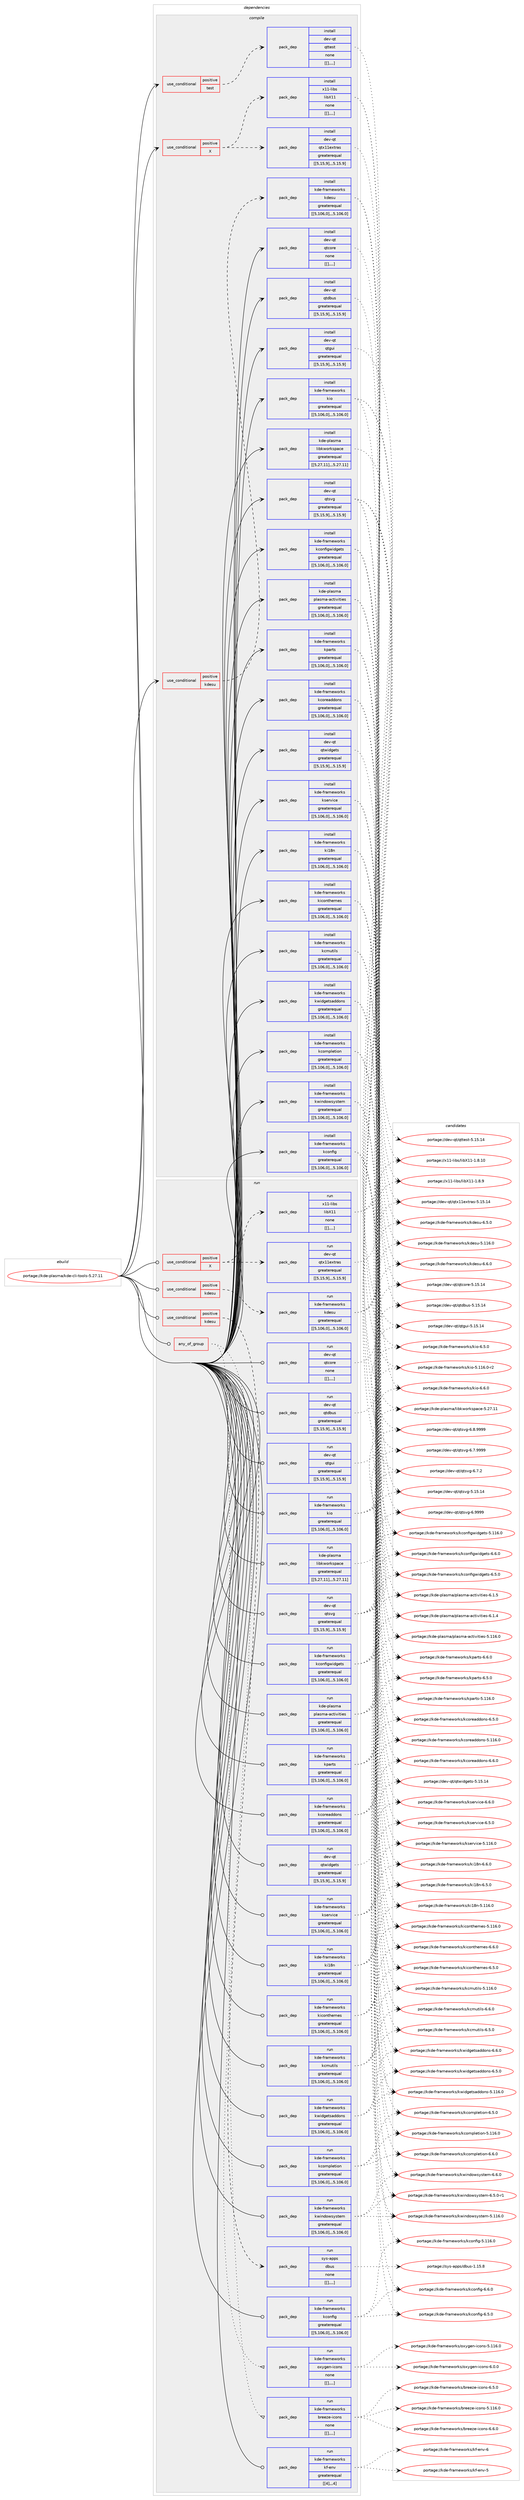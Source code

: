 digraph prolog {

# *************
# Graph options
# *************

newrank=true;
concentrate=true;
compound=true;
graph [rankdir=LR,fontname=Helvetica,fontsize=10,ranksep=1.5];#, ranksep=2.5, nodesep=0.2];
edge  [arrowhead=vee];
node  [fontname=Helvetica,fontsize=10];

# **********
# The ebuild
# **********

subgraph cluster_leftcol {
color=gray;
label=<<i>ebuild</i>>;
id [label="portage://kde-plasma/kde-cli-tools-5.27.11", color=red, width=4, href="../kde-plasma/kde-cli-tools-5.27.11.svg"];
}

# ****************
# The dependencies
# ****************

subgraph cluster_midcol {
color=gray;
label=<<i>dependencies</i>>;
subgraph cluster_compile {
fillcolor="#eeeeee";
style=filled;
label=<<i>compile</i>>;
subgraph cond70902 {
dependency280132 [label=<<TABLE BORDER="0" CELLBORDER="1" CELLSPACING="0" CELLPADDING="4"><TR><TD ROWSPAN="3" CELLPADDING="10">use_conditional</TD></TR><TR><TD>positive</TD></TR><TR><TD>X</TD></TR></TABLE>>, shape=none, color=red];
subgraph pack207034 {
dependency280133 [label=<<TABLE BORDER="0" CELLBORDER="1" CELLSPACING="0" CELLPADDING="4" WIDTH="220"><TR><TD ROWSPAN="6" CELLPADDING="30">pack_dep</TD></TR><TR><TD WIDTH="110">install</TD></TR><TR><TD>dev-qt</TD></TR><TR><TD>qtx11extras</TD></TR><TR><TD>greaterequal</TD></TR><TR><TD>[[5,15,9],,,5.15.9]</TD></TR></TABLE>>, shape=none, color=blue];
}
dependency280132:e -> dependency280133:w [weight=20,style="dashed",arrowhead="vee"];
subgraph pack207035 {
dependency280134 [label=<<TABLE BORDER="0" CELLBORDER="1" CELLSPACING="0" CELLPADDING="4" WIDTH="220"><TR><TD ROWSPAN="6" CELLPADDING="30">pack_dep</TD></TR><TR><TD WIDTH="110">install</TD></TR><TR><TD>x11-libs</TD></TR><TR><TD>libX11</TD></TR><TR><TD>none</TD></TR><TR><TD>[[],,,,]</TD></TR></TABLE>>, shape=none, color=blue];
}
dependency280132:e -> dependency280134:w [weight=20,style="dashed",arrowhead="vee"];
}
id:e -> dependency280132:w [weight=20,style="solid",arrowhead="vee"];
subgraph cond70903 {
dependency280135 [label=<<TABLE BORDER="0" CELLBORDER="1" CELLSPACING="0" CELLPADDING="4"><TR><TD ROWSPAN="3" CELLPADDING="10">use_conditional</TD></TR><TR><TD>positive</TD></TR><TR><TD>kdesu</TD></TR></TABLE>>, shape=none, color=red];
subgraph pack207036 {
dependency280136 [label=<<TABLE BORDER="0" CELLBORDER="1" CELLSPACING="0" CELLPADDING="4" WIDTH="220"><TR><TD ROWSPAN="6" CELLPADDING="30">pack_dep</TD></TR><TR><TD WIDTH="110">install</TD></TR><TR><TD>kde-frameworks</TD></TR><TR><TD>kdesu</TD></TR><TR><TD>greaterequal</TD></TR><TR><TD>[[5,106,0],,,5.106.0]</TD></TR></TABLE>>, shape=none, color=blue];
}
dependency280135:e -> dependency280136:w [weight=20,style="dashed",arrowhead="vee"];
}
id:e -> dependency280135:w [weight=20,style="solid",arrowhead="vee"];
subgraph cond70904 {
dependency280137 [label=<<TABLE BORDER="0" CELLBORDER="1" CELLSPACING="0" CELLPADDING="4"><TR><TD ROWSPAN="3" CELLPADDING="10">use_conditional</TD></TR><TR><TD>positive</TD></TR><TR><TD>test</TD></TR></TABLE>>, shape=none, color=red];
subgraph pack207037 {
dependency280138 [label=<<TABLE BORDER="0" CELLBORDER="1" CELLSPACING="0" CELLPADDING="4" WIDTH="220"><TR><TD ROWSPAN="6" CELLPADDING="30">pack_dep</TD></TR><TR><TD WIDTH="110">install</TD></TR><TR><TD>dev-qt</TD></TR><TR><TD>qttest</TD></TR><TR><TD>none</TD></TR><TR><TD>[[],,,,]</TD></TR></TABLE>>, shape=none, color=blue];
}
dependency280137:e -> dependency280138:w [weight=20,style="dashed",arrowhead="vee"];
}
id:e -> dependency280137:w [weight=20,style="solid",arrowhead="vee"];
subgraph pack207038 {
dependency280139 [label=<<TABLE BORDER="0" CELLBORDER="1" CELLSPACING="0" CELLPADDING="4" WIDTH="220"><TR><TD ROWSPAN="6" CELLPADDING="30">pack_dep</TD></TR><TR><TD WIDTH="110">install</TD></TR><TR><TD>dev-qt</TD></TR><TR><TD>qtcore</TD></TR><TR><TD>none</TD></TR><TR><TD>[[],,,,]</TD></TR></TABLE>>, shape=none, color=blue];
}
id:e -> dependency280139:w [weight=20,style="solid",arrowhead="vee"];
subgraph pack207039 {
dependency280140 [label=<<TABLE BORDER="0" CELLBORDER="1" CELLSPACING="0" CELLPADDING="4" WIDTH="220"><TR><TD ROWSPAN="6" CELLPADDING="30">pack_dep</TD></TR><TR><TD WIDTH="110">install</TD></TR><TR><TD>dev-qt</TD></TR><TR><TD>qtdbus</TD></TR><TR><TD>greaterequal</TD></TR><TR><TD>[[5,15,9],,,5.15.9]</TD></TR></TABLE>>, shape=none, color=blue];
}
id:e -> dependency280140:w [weight=20,style="solid",arrowhead="vee"];
subgraph pack207040 {
dependency280141 [label=<<TABLE BORDER="0" CELLBORDER="1" CELLSPACING="0" CELLPADDING="4" WIDTH="220"><TR><TD ROWSPAN="6" CELLPADDING="30">pack_dep</TD></TR><TR><TD WIDTH="110">install</TD></TR><TR><TD>dev-qt</TD></TR><TR><TD>qtgui</TD></TR><TR><TD>greaterequal</TD></TR><TR><TD>[[5,15,9],,,5.15.9]</TD></TR></TABLE>>, shape=none, color=blue];
}
id:e -> dependency280141:w [weight=20,style="solid",arrowhead="vee"];
subgraph pack207041 {
dependency280142 [label=<<TABLE BORDER="0" CELLBORDER="1" CELLSPACING="0" CELLPADDING="4" WIDTH="220"><TR><TD ROWSPAN="6" CELLPADDING="30">pack_dep</TD></TR><TR><TD WIDTH="110">install</TD></TR><TR><TD>dev-qt</TD></TR><TR><TD>qtsvg</TD></TR><TR><TD>greaterequal</TD></TR><TR><TD>[[5,15,9],,,5.15.9]</TD></TR></TABLE>>, shape=none, color=blue];
}
id:e -> dependency280142:w [weight=20,style="solid",arrowhead="vee"];
subgraph pack207042 {
dependency280143 [label=<<TABLE BORDER="0" CELLBORDER="1" CELLSPACING="0" CELLPADDING="4" WIDTH="220"><TR><TD ROWSPAN="6" CELLPADDING="30">pack_dep</TD></TR><TR><TD WIDTH="110">install</TD></TR><TR><TD>dev-qt</TD></TR><TR><TD>qtwidgets</TD></TR><TR><TD>greaterequal</TD></TR><TR><TD>[[5,15,9],,,5.15.9]</TD></TR></TABLE>>, shape=none, color=blue];
}
id:e -> dependency280143:w [weight=20,style="solid",arrowhead="vee"];
subgraph pack207043 {
dependency280144 [label=<<TABLE BORDER="0" CELLBORDER="1" CELLSPACING="0" CELLPADDING="4" WIDTH="220"><TR><TD ROWSPAN="6" CELLPADDING="30">pack_dep</TD></TR><TR><TD WIDTH="110">install</TD></TR><TR><TD>kde-frameworks</TD></TR><TR><TD>kcmutils</TD></TR><TR><TD>greaterequal</TD></TR><TR><TD>[[5,106,0],,,5.106.0]</TD></TR></TABLE>>, shape=none, color=blue];
}
id:e -> dependency280144:w [weight=20,style="solid",arrowhead="vee"];
subgraph pack207044 {
dependency280145 [label=<<TABLE BORDER="0" CELLBORDER="1" CELLSPACING="0" CELLPADDING="4" WIDTH="220"><TR><TD ROWSPAN="6" CELLPADDING="30">pack_dep</TD></TR><TR><TD WIDTH="110">install</TD></TR><TR><TD>kde-frameworks</TD></TR><TR><TD>kcompletion</TD></TR><TR><TD>greaterequal</TD></TR><TR><TD>[[5,106,0],,,5.106.0]</TD></TR></TABLE>>, shape=none, color=blue];
}
id:e -> dependency280145:w [weight=20,style="solid",arrowhead="vee"];
subgraph pack207045 {
dependency280146 [label=<<TABLE BORDER="0" CELLBORDER="1" CELLSPACING="0" CELLPADDING="4" WIDTH="220"><TR><TD ROWSPAN="6" CELLPADDING="30">pack_dep</TD></TR><TR><TD WIDTH="110">install</TD></TR><TR><TD>kde-frameworks</TD></TR><TR><TD>kconfig</TD></TR><TR><TD>greaterequal</TD></TR><TR><TD>[[5,106,0],,,5.106.0]</TD></TR></TABLE>>, shape=none, color=blue];
}
id:e -> dependency280146:w [weight=20,style="solid",arrowhead="vee"];
subgraph pack207046 {
dependency280147 [label=<<TABLE BORDER="0" CELLBORDER="1" CELLSPACING="0" CELLPADDING="4" WIDTH="220"><TR><TD ROWSPAN="6" CELLPADDING="30">pack_dep</TD></TR><TR><TD WIDTH="110">install</TD></TR><TR><TD>kde-frameworks</TD></TR><TR><TD>kconfigwidgets</TD></TR><TR><TD>greaterequal</TD></TR><TR><TD>[[5,106,0],,,5.106.0]</TD></TR></TABLE>>, shape=none, color=blue];
}
id:e -> dependency280147:w [weight=20,style="solid",arrowhead="vee"];
subgraph pack207047 {
dependency280148 [label=<<TABLE BORDER="0" CELLBORDER="1" CELLSPACING="0" CELLPADDING="4" WIDTH="220"><TR><TD ROWSPAN="6" CELLPADDING="30">pack_dep</TD></TR><TR><TD WIDTH="110">install</TD></TR><TR><TD>kde-frameworks</TD></TR><TR><TD>kcoreaddons</TD></TR><TR><TD>greaterequal</TD></TR><TR><TD>[[5,106,0],,,5.106.0]</TD></TR></TABLE>>, shape=none, color=blue];
}
id:e -> dependency280148:w [weight=20,style="solid",arrowhead="vee"];
subgraph pack207048 {
dependency280149 [label=<<TABLE BORDER="0" CELLBORDER="1" CELLSPACING="0" CELLPADDING="4" WIDTH="220"><TR><TD ROWSPAN="6" CELLPADDING="30">pack_dep</TD></TR><TR><TD WIDTH="110">install</TD></TR><TR><TD>kde-frameworks</TD></TR><TR><TD>ki18n</TD></TR><TR><TD>greaterequal</TD></TR><TR><TD>[[5,106,0],,,5.106.0]</TD></TR></TABLE>>, shape=none, color=blue];
}
id:e -> dependency280149:w [weight=20,style="solid",arrowhead="vee"];
subgraph pack207049 {
dependency280150 [label=<<TABLE BORDER="0" CELLBORDER="1" CELLSPACING="0" CELLPADDING="4" WIDTH="220"><TR><TD ROWSPAN="6" CELLPADDING="30">pack_dep</TD></TR><TR><TD WIDTH="110">install</TD></TR><TR><TD>kde-frameworks</TD></TR><TR><TD>kiconthemes</TD></TR><TR><TD>greaterequal</TD></TR><TR><TD>[[5,106,0],,,5.106.0]</TD></TR></TABLE>>, shape=none, color=blue];
}
id:e -> dependency280150:w [weight=20,style="solid",arrowhead="vee"];
subgraph pack207050 {
dependency280151 [label=<<TABLE BORDER="0" CELLBORDER="1" CELLSPACING="0" CELLPADDING="4" WIDTH="220"><TR><TD ROWSPAN="6" CELLPADDING="30">pack_dep</TD></TR><TR><TD WIDTH="110">install</TD></TR><TR><TD>kde-frameworks</TD></TR><TR><TD>kio</TD></TR><TR><TD>greaterequal</TD></TR><TR><TD>[[5,106,0],,,5.106.0]</TD></TR></TABLE>>, shape=none, color=blue];
}
id:e -> dependency280151:w [weight=20,style="solid",arrowhead="vee"];
subgraph pack207051 {
dependency280152 [label=<<TABLE BORDER="0" CELLBORDER="1" CELLSPACING="0" CELLPADDING="4" WIDTH="220"><TR><TD ROWSPAN="6" CELLPADDING="30">pack_dep</TD></TR><TR><TD WIDTH="110">install</TD></TR><TR><TD>kde-frameworks</TD></TR><TR><TD>kparts</TD></TR><TR><TD>greaterequal</TD></TR><TR><TD>[[5,106,0],,,5.106.0]</TD></TR></TABLE>>, shape=none, color=blue];
}
id:e -> dependency280152:w [weight=20,style="solid",arrowhead="vee"];
subgraph pack207052 {
dependency280153 [label=<<TABLE BORDER="0" CELLBORDER="1" CELLSPACING="0" CELLPADDING="4" WIDTH="220"><TR><TD ROWSPAN="6" CELLPADDING="30">pack_dep</TD></TR><TR><TD WIDTH="110">install</TD></TR><TR><TD>kde-frameworks</TD></TR><TR><TD>kservice</TD></TR><TR><TD>greaterequal</TD></TR><TR><TD>[[5,106,0],,,5.106.0]</TD></TR></TABLE>>, shape=none, color=blue];
}
id:e -> dependency280153:w [weight=20,style="solid",arrowhead="vee"];
subgraph pack207053 {
dependency280154 [label=<<TABLE BORDER="0" CELLBORDER="1" CELLSPACING="0" CELLPADDING="4" WIDTH="220"><TR><TD ROWSPAN="6" CELLPADDING="30">pack_dep</TD></TR><TR><TD WIDTH="110">install</TD></TR><TR><TD>kde-frameworks</TD></TR><TR><TD>kwidgetsaddons</TD></TR><TR><TD>greaterequal</TD></TR><TR><TD>[[5,106,0],,,5.106.0]</TD></TR></TABLE>>, shape=none, color=blue];
}
id:e -> dependency280154:w [weight=20,style="solid",arrowhead="vee"];
subgraph pack207054 {
dependency280155 [label=<<TABLE BORDER="0" CELLBORDER="1" CELLSPACING="0" CELLPADDING="4" WIDTH="220"><TR><TD ROWSPAN="6" CELLPADDING="30">pack_dep</TD></TR><TR><TD WIDTH="110">install</TD></TR><TR><TD>kde-frameworks</TD></TR><TR><TD>kwindowsystem</TD></TR><TR><TD>greaterequal</TD></TR><TR><TD>[[5,106,0],,,5.106.0]</TD></TR></TABLE>>, shape=none, color=blue];
}
id:e -> dependency280155:w [weight=20,style="solid",arrowhead="vee"];
subgraph pack207055 {
dependency280156 [label=<<TABLE BORDER="0" CELLBORDER="1" CELLSPACING="0" CELLPADDING="4" WIDTH="220"><TR><TD ROWSPAN="6" CELLPADDING="30">pack_dep</TD></TR><TR><TD WIDTH="110">install</TD></TR><TR><TD>kde-plasma</TD></TR><TR><TD>libkworkspace</TD></TR><TR><TD>greaterequal</TD></TR><TR><TD>[[5,27,11],,,5.27.11]</TD></TR></TABLE>>, shape=none, color=blue];
}
id:e -> dependency280156:w [weight=20,style="solid",arrowhead="vee"];
subgraph pack207056 {
dependency280157 [label=<<TABLE BORDER="0" CELLBORDER="1" CELLSPACING="0" CELLPADDING="4" WIDTH="220"><TR><TD ROWSPAN="6" CELLPADDING="30">pack_dep</TD></TR><TR><TD WIDTH="110">install</TD></TR><TR><TD>kde-plasma</TD></TR><TR><TD>plasma-activities</TD></TR><TR><TD>greaterequal</TD></TR><TR><TD>[[5,106,0],,,5.106.0]</TD></TR></TABLE>>, shape=none, color=blue];
}
id:e -> dependency280157:w [weight=20,style="solid",arrowhead="vee"];
}
subgraph cluster_compileandrun {
fillcolor="#eeeeee";
style=filled;
label=<<i>compile and run</i>>;
}
subgraph cluster_run {
fillcolor="#eeeeee";
style=filled;
label=<<i>run</i>>;
subgraph any2036 {
dependency280158 [label=<<TABLE BORDER="0" CELLBORDER="1" CELLSPACING="0" CELLPADDING="4"><TR><TD CELLPADDING="10">any_of_group</TD></TR></TABLE>>, shape=none, color=red];subgraph pack207057 {
dependency280159 [label=<<TABLE BORDER="0" CELLBORDER="1" CELLSPACING="0" CELLPADDING="4" WIDTH="220"><TR><TD ROWSPAN="6" CELLPADDING="30">pack_dep</TD></TR><TR><TD WIDTH="110">run</TD></TR><TR><TD>kde-frameworks</TD></TR><TR><TD>breeze-icons</TD></TR><TR><TD>none</TD></TR><TR><TD>[[],,,,]</TD></TR></TABLE>>, shape=none, color=blue];
}
dependency280158:e -> dependency280159:w [weight=20,style="dotted",arrowhead="oinv"];
subgraph pack207058 {
dependency280160 [label=<<TABLE BORDER="0" CELLBORDER="1" CELLSPACING="0" CELLPADDING="4" WIDTH="220"><TR><TD ROWSPAN="6" CELLPADDING="30">pack_dep</TD></TR><TR><TD WIDTH="110">run</TD></TR><TR><TD>kde-frameworks</TD></TR><TR><TD>oxygen-icons</TD></TR><TR><TD>none</TD></TR><TR><TD>[[],,,,]</TD></TR></TABLE>>, shape=none, color=blue];
}
dependency280158:e -> dependency280160:w [weight=20,style="dotted",arrowhead="oinv"];
}
id:e -> dependency280158:w [weight=20,style="solid",arrowhead="odot"];
subgraph cond70905 {
dependency280161 [label=<<TABLE BORDER="0" CELLBORDER="1" CELLSPACING="0" CELLPADDING="4"><TR><TD ROWSPAN="3" CELLPADDING="10">use_conditional</TD></TR><TR><TD>positive</TD></TR><TR><TD>X</TD></TR></TABLE>>, shape=none, color=red];
subgraph pack207059 {
dependency280162 [label=<<TABLE BORDER="0" CELLBORDER="1" CELLSPACING="0" CELLPADDING="4" WIDTH="220"><TR><TD ROWSPAN="6" CELLPADDING="30">pack_dep</TD></TR><TR><TD WIDTH="110">run</TD></TR><TR><TD>dev-qt</TD></TR><TR><TD>qtx11extras</TD></TR><TR><TD>greaterequal</TD></TR><TR><TD>[[5,15,9],,,5.15.9]</TD></TR></TABLE>>, shape=none, color=blue];
}
dependency280161:e -> dependency280162:w [weight=20,style="dashed",arrowhead="vee"];
subgraph pack207060 {
dependency280163 [label=<<TABLE BORDER="0" CELLBORDER="1" CELLSPACING="0" CELLPADDING="4" WIDTH="220"><TR><TD ROWSPAN="6" CELLPADDING="30">pack_dep</TD></TR><TR><TD WIDTH="110">run</TD></TR><TR><TD>x11-libs</TD></TR><TR><TD>libX11</TD></TR><TR><TD>none</TD></TR><TR><TD>[[],,,,]</TD></TR></TABLE>>, shape=none, color=blue];
}
dependency280161:e -> dependency280163:w [weight=20,style="dashed",arrowhead="vee"];
}
id:e -> dependency280161:w [weight=20,style="solid",arrowhead="odot"];
subgraph cond70906 {
dependency280164 [label=<<TABLE BORDER="0" CELLBORDER="1" CELLSPACING="0" CELLPADDING="4"><TR><TD ROWSPAN="3" CELLPADDING="10">use_conditional</TD></TR><TR><TD>positive</TD></TR><TR><TD>kdesu</TD></TR></TABLE>>, shape=none, color=red];
subgraph pack207061 {
dependency280165 [label=<<TABLE BORDER="0" CELLBORDER="1" CELLSPACING="0" CELLPADDING="4" WIDTH="220"><TR><TD ROWSPAN="6" CELLPADDING="30">pack_dep</TD></TR><TR><TD WIDTH="110">run</TD></TR><TR><TD>kde-frameworks</TD></TR><TR><TD>kdesu</TD></TR><TR><TD>greaterequal</TD></TR><TR><TD>[[5,106,0],,,5.106.0]</TD></TR></TABLE>>, shape=none, color=blue];
}
dependency280164:e -> dependency280165:w [weight=20,style="dashed",arrowhead="vee"];
}
id:e -> dependency280164:w [weight=20,style="solid",arrowhead="odot"];
subgraph cond70907 {
dependency280166 [label=<<TABLE BORDER="0" CELLBORDER="1" CELLSPACING="0" CELLPADDING="4"><TR><TD ROWSPAN="3" CELLPADDING="10">use_conditional</TD></TR><TR><TD>positive</TD></TR><TR><TD>kdesu</TD></TR></TABLE>>, shape=none, color=red];
subgraph pack207062 {
dependency280167 [label=<<TABLE BORDER="0" CELLBORDER="1" CELLSPACING="0" CELLPADDING="4" WIDTH="220"><TR><TD ROWSPAN="6" CELLPADDING="30">pack_dep</TD></TR><TR><TD WIDTH="110">run</TD></TR><TR><TD>sys-apps</TD></TR><TR><TD>dbus</TD></TR><TR><TD>none</TD></TR><TR><TD>[[],,,,]</TD></TR></TABLE>>, shape=none, color=blue];
}
dependency280166:e -> dependency280167:w [weight=20,style="dashed",arrowhead="vee"];
}
id:e -> dependency280166:w [weight=20,style="solid",arrowhead="odot"];
subgraph pack207063 {
dependency280168 [label=<<TABLE BORDER="0" CELLBORDER="1" CELLSPACING="0" CELLPADDING="4" WIDTH="220"><TR><TD ROWSPAN="6" CELLPADDING="30">pack_dep</TD></TR><TR><TD WIDTH="110">run</TD></TR><TR><TD>dev-qt</TD></TR><TR><TD>qtcore</TD></TR><TR><TD>none</TD></TR><TR><TD>[[],,,,]</TD></TR></TABLE>>, shape=none, color=blue];
}
id:e -> dependency280168:w [weight=20,style="solid",arrowhead="odot"];
subgraph pack207064 {
dependency280169 [label=<<TABLE BORDER="0" CELLBORDER="1" CELLSPACING="0" CELLPADDING="4" WIDTH="220"><TR><TD ROWSPAN="6" CELLPADDING="30">pack_dep</TD></TR><TR><TD WIDTH="110">run</TD></TR><TR><TD>dev-qt</TD></TR><TR><TD>qtdbus</TD></TR><TR><TD>greaterequal</TD></TR><TR><TD>[[5,15,9],,,5.15.9]</TD></TR></TABLE>>, shape=none, color=blue];
}
id:e -> dependency280169:w [weight=20,style="solid",arrowhead="odot"];
subgraph pack207065 {
dependency280170 [label=<<TABLE BORDER="0" CELLBORDER="1" CELLSPACING="0" CELLPADDING="4" WIDTH="220"><TR><TD ROWSPAN="6" CELLPADDING="30">pack_dep</TD></TR><TR><TD WIDTH="110">run</TD></TR><TR><TD>dev-qt</TD></TR><TR><TD>qtgui</TD></TR><TR><TD>greaterequal</TD></TR><TR><TD>[[5,15,9],,,5.15.9]</TD></TR></TABLE>>, shape=none, color=blue];
}
id:e -> dependency280170:w [weight=20,style="solid",arrowhead="odot"];
subgraph pack207066 {
dependency280171 [label=<<TABLE BORDER="0" CELLBORDER="1" CELLSPACING="0" CELLPADDING="4" WIDTH="220"><TR><TD ROWSPAN="6" CELLPADDING="30">pack_dep</TD></TR><TR><TD WIDTH="110">run</TD></TR><TR><TD>dev-qt</TD></TR><TR><TD>qtsvg</TD></TR><TR><TD>greaterequal</TD></TR><TR><TD>[[5,15,9],,,5.15.9]</TD></TR></TABLE>>, shape=none, color=blue];
}
id:e -> dependency280171:w [weight=20,style="solid",arrowhead="odot"];
subgraph pack207067 {
dependency280172 [label=<<TABLE BORDER="0" CELLBORDER="1" CELLSPACING="0" CELLPADDING="4" WIDTH="220"><TR><TD ROWSPAN="6" CELLPADDING="30">pack_dep</TD></TR><TR><TD WIDTH="110">run</TD></TR><TR><TD>dev-qt</TD></TR><TR><TD>qtwidgets</TD></TR><TR><TD>greaterequal</TD></TR><TR><TD>[[5,15,9],,,5.15.9]</TD></TR></TABLE>>, shape=none, color=blue];
}
id:e -> dependency280172:w [weight=20,style="solid",arrowhead="odot"];
subgraph pack207068 {
dependency280173 [label=<<TABLE BORDER="0" CELLBORDER="1" CELLSPACING="0" CELLPADDING="4" WIDTH="220"><TR><TD ROWSPAN="6" CELLPADDING="30">pack_dep</TD></TR><TR><TD WIDTH="110">run</TD></TR><TR><TD>kde-frameworks</TD></TR><TR><TD>kcmutils</TD></TR><TR><TD>greaterequal</TD></TR><TR><TD>[[5,106,0],,,5.106.0]</TD></TR></TABLE>>, shape=none, color=blue];
}
id:e -> dependency280173:w [weight=20,style="solid",arrowhead="odot"];
subgraph pack207069 {
dependency280174 [label=<<TABLE BORDER="0" CELLBORDER="1" CELLSPACING="0" CELLPADDING="4" WIDTH="220"><TR><TD ROWSPAN="6" CELLPADDING="30">pack_dep</TD></TR><TR><TD WIDTH="110">run</TD></TR><TR><TD>kde-frameworks</TD></TR><TR><TD>kcompletion</TD></TR><TR><TD>greaterequal</TD></TR><TR><TD>[[5,106,0],,,5.106.0]</TD></TR></TABLE>>, shape=none, color=blue];
}
id:e -> dependency280174:w [weight=20,style="solid",arrowhead="odot"];
subgraph pack207070 {
dependency280175 [label=<<TABLE BORDER="0" CELLBORDER="1" CELLSPACING="0" CELLPADDING="4" WIDTH="220"><TR><TD ROWSPAN="6" CELLPADDING="30">pack_dep</TD></TR><TR><TD WIDTH="110">run</TD></TR><TR><TD>kde-frameworks</TD></TR><TR><TD>kconfig</TD></TR><TR><TD>greaterequal</TD></TR><TR><TD>[[5,106,0],,,5.106.0]</TD></TR></TABLE>>, shape=none, color=blue];
}
id:e -> dependency280175:w [weight=20,style="solid",arrowhead="odot"];
subgraph pack207071 {
dependency280176 [label=<<TABLE BORDER="0" CELLBORDER="1" CELLSPACING="0" CELLPADDING="4" WIDTH="220"><TR><TD ROWSPAN="6" CELLPADDING="30">pack_dep</TD></TR><TR><TD WIDTH="110">run</TD></TR><TR><TD>kde-frameworks</TD></TR><TR><TD>kconfigwidgets</TD></TR><TR><TD>greaterequal</TD></TR><TR><TD>[[5,106,0],,,5.106.0]</TD></TR></TABLE>>, shape=none, color=blue];
}
id:e -> dependency280176:w [weight=20,style="solid",arrowhead="odot"];
subgraph pack207072 {
dependency280177 [label=<<TABLE BORDER="0" CELLBORDER="1" CELLSPACING="0" CELLPADDING="4" WIDTH="220"><TR><TD ROWSPAN="6" CELLPADDING="30">pack_dep</TD></TR><TR><TD WIDTH="110">run</TD></TR><TR><TD>kde-frameworks</TD></TR><TR><TD>kcoreaddons</TD></TR><TR><TD>greaterequal</TD></TR><TR><TD>[[5,106,0],,,5.106.0]</TD></TR></TABLE>>, shape=none, color=blue];
}
id:e -> dependency280177:w [weight=20,style="solid",arrowhead="odot"];
subgraph pack207073 {
dependency280178 [label=<<TABLE BORDER="0" CELLBORDER="1" CELLSPACING="0" CELLPADDING="4" WIDTH="220"><TR><TD ROWSPAN="6" CELLPADDING="30">pack_dep</TD></TR><TR><TD WIDTH="110">run</TD></TR><TR><TD>kde-frameworks</TD></TR><TR><TD>kf-env</TD></TR><TR><TD>greaterequal</TD></TR><TR><TD>[[4],,,4]</TD></TR></TABLE>>, shape=none, color=blue];
}
id:e -> dependency280178:w [weight=20,style="solid",arrowhead="odot"];
subgraph pack207074 {
dependency280179 [label=<<TABLE BORDER="0" CELLBORDER="1" CELLSPACING="0" CELLPADDING="4" WIDTH="220"><TR><TD ROWSPAN="6" CELLPADDING="30">pack_dep</TD></TR><TR><TD WIDTH="110">run</TD></TR><TR><TD>kde-frameworks</TD></TR><TR><TD>ki18n</TD></TR><TR><TD>greaterequal</TD></TR><TR><TD>[[5,106,0],,,5.106.0]</TD></TR></TABLE>>, shape=none, color=blue];
}
id:e -> dependency280179:w [weight=20,style="solid",arrowhead="odot"];
subgraph pack207075 {
dependency280180 [label=<<TABLE BORDER="0" CELLBORDER="1" CELLSPACING="0" CELLPADDING="4" WIDTH="220"><TR><TD ROWSPAN="6" CELLPADDING="30">pack_dep</TD></TR><TR><TD WIDTH="110">run</TD></TR><TR><TD>kde-frameworks</TD></TR><TR><TD>kiconthemes</TD></TR><TR><TD>greaterequal</TD></TR><TR><TD>[[5,106,0],,,5.106.0]</TD></TR></TABLE>>, shape=none, color=blue];
}
id:e -> dependency280180:w [weight=20,style="solid",arrowhead="odot"];
subgraph pack207076 {
dependency280181 [label=<<TABLE BORDER="0" CELLBORDER="1" CELLSPACING="0" CELLPADDING="4" WIDTH="220"><TR><TD ROWSPAN="6" CELLPADDING="30">pack_dep</TD></TR><TR><TD WIDTH="110">run</TD></TR><TR><TD>kde-frameworks</TD></TR><TR><TD>kio</TD></TR><TR><TD>greaterequal</TD></TR><TR><TD>[[5,106,0],,,5.106.0]</TD></TR></TABLE>>, shape=none, color=blue];
}
id:e -> dependency280181:w [weight=20,style="solid",arrowhead="odot"];
subgraph pack207077 {
dependency280182 [label=<<TABLE BORDER="0" CELLBORDER="1" CELLSPACING="0" CELLPADDING="4" WIDTH="220"><TR><TD ROWSPAN="6" CELLPADDING="30">pack_dep</TD></TR><TR><TD WIDTH="110">run</TD></TR><TR><TD>kde-frameworks</TD></TR><TR><TD>kparts</TD></TR><TR><TD>greaterequal</TD></TR><TR><TD>[[5,106,0],,,5.106.0]</TD></TR></TABLE>>, shape=none, color=blue];
}
id:e -> dependency280182:w [weight=20,style="solid",arrowhead="odot"];
subgraph pack207078 {
dependency280183 [label=<<TABLE BORDER="0" CELLBORDER="1" CELLSPACING="0" CELLPADDING="4" WIDTH="220"><TR><TD ROWSPAN="6" CELLPADDING="30">pack_dep</TD></TR><TR><TD WIDTH="110">run</TD></TR><TR><TD>kde-frameworks</TD></TR><TR><TD>kservice</TD></TR><TR><TD>greaterequal</TD></TR><TR><TD>[[5,106,0],,,5.106.0]</TD></TR></TABLE>>, shape=none, color=blue];
}
id:e -> dependency280183:w [weight=20,style="solid",arrowhead="odot"];
subgraph pack207079 {
dependency280184 [label=<<TABLE BORDER="0" CELLBORDER="1" CELLSPACING="0" CELLPADDING="4" WIDTH="220"><TR><TD ROWSPAN="6" CELLPADDING="30">pack_dep</TD></TR><TR><TD WIDTH="110">run</TD></TR><TR><TD>kde-frameworks</TD></TR><TR><TD>kwidgetsaddons</TD></TR><TR><TD>greaterequal</TD></TR><TR><TD>[[5,106,0],,,5.106.0]</TD></TR></TABLE>>, shape=none, color=blue];
}
id:e -> dependency280184:w [weight=20,style="solid",arrowhead="odot"];
subgraph pack207080 {
dependency280185 [label=<<TABLE BORDER="0" CELLBORDER="1" CELLSPACING="0" CELLPADDING="4" WIDTH="220"><TR><TD ROWSPAN="6" CELLPADDING="30">pack_dep</TD></TR><TR><TD WIDTH="110">run</TD></TR><TR><TD>kde-frameworks</TD></TR><TR><TD>kwindowsystem</TD></TR><TR><TD>greaterequal</TD></TR><TR><TD>[[5,106,0],,,5.106.0]</TD></TR></TABLE>>, shape=none, color=blue];
}
id:e -> dependency280185:w [weight=20,style="solid",arrowhead="odot"];
subgraph pack207081 {
dependency280186 [label=<<TABLE BORDER="0" CELLBORDER="1" CELLSPACING="0" CELLPADDING="4" WIDTH="220"><TR><TD ROWSPAN="6" CELLPADDING="30">pack_dep</TD></TR><TR><TD WIDTH="110">run</TD></TR><TR><TD>kde-plasma</TD></TR><TR><TD>libkworkspace</TD></TR><TR><TD>greaterequal</TD></TR><TR><TD>[[5,27,11],,,5.27.11]</TD></TR></TABLE>>, shape=none, color=blue];
}
id:e -> dependency280186:w [weight=20,style="solid",arrowhead="odot"];
subgraph pack207082 {
dependency280187 [label=<<TABLE BORDER="0" CELLBORDER="1" CELLSPACING="0" CELLPADDING="4" WIDTH="220"><TR><TD ROWSPAN="6" CELLPADDING="30">pack_dep</TD></TR><TR><TD WIDTH="110">run</TD></TR><TR><TD>kde-plasma</TD></TR><TR><TD>plasma-activities</TD></TR><TR><TD>greaterequal</TD></TR><TR><TD>[[5,106,0],,,5.106.0]</TD></TR></TABLE>>, shape=none, color=blue];
}
id:e -> dependency280187:w [weight=20,style="solid",arrowhead="odot"];
}
}

# **************
# The candidates
# **************

subgraph cluster_choices {
rank=same;
color=gray;
label=<<i>candidates</i>>;

subgraph choice207034 {
color=black;
nodesep=1;
choice10010111845113116471131161204949101120116114971154553464953464952 [label="portage://dev-qt/qtx11extras-5.15.14", color=red, width=4,href="../dev-qt/qtx11extras-5.15.14.svg"];
dependency280133:e -> choice10010111845113116471131161204949101120116114971154553464953464952:w [style=dotted,weight="100"];
}
subgraph choice207035 {
color=black;
nodesep=1;
choice12049494510810598115471081059888494945494656464948 [label="portage://x11-libs/libX11-1.8.10", color=red, width=4,href="../x11-libs/libX11-1.8.10.svg"];
choice120494945108105981154710810598884949454946564657 [label="portage://x11-libs/libX11-1.8.9", color=red, width=4,href="../x11-libs/libX11-1.8.9.svg"];
dependency280134:e -> choice12049494510810598115471081059888494945494656464948:w [style=dotted,weight="100"];
dependency280134:e -> choice120494945108105981154710810598884949454946564657:w [style=dotted,weight="100"];
}
subgraph choice207036 {
color=black;
nodesep=1;
choice107100101451021149710910111911111410711547107100101115117455446544648 [label="portage://kde-frameworks/kdesu-6.6.0", color=red, width=4,href="../kde-frameworks/kdesu-6.6.0.svg"];
choice107100101451021149710910111911111410711547107100101115117455446534648 [label="portage://kde-frameworks/kdesu-6.5.0", color=red, width=4,href="../kde-frameworks/kdesu-6.5.0.svg"];
choice1071001014510211497109101119111114107115471071001011151174553464949544648 [label="portage://kde-frameworks/kdesu-5.116.0", color=red, width=4,href="../kde-frameworks/kdesu-5.116.0.svg"];
dependency280136:e -> choice107100101451021149710910111911111410711547107100101115117455446544648:w [style=dotted,weight="100"];
dependency280136:e -> choice107100101451021149710910111911111410711547107100101115117455446534648:w [style=dotted,weight="100"];
dependency280136:e -> choice1071001014510211497109101119111114107115471071001011151174553464949544648:w [style=dotted,weight="100"];
}
subgraph choice207037 {
color=black;
nodesep=1;
choice10010111845113116471131161161011151164553464953464952 [label="portage://dev-qt/qttest-5.15.14", color=red, width=4,href="../dev-qt/qttest-5.15.14.svg"];
dependency280138:e -> choice10010111845113116471131161161011151164553464953464952:w [style=dotted,weight="100"];
}
subgraph choice207038 {
color=black;
nodesep=1;
choice1001011184511311647113116991111141014553464953464952 [label="portage://dev-qt/qtcore-5.15.14", color=red, width=4,href="../dev-qt/qtcore-5.15.14.svg"];
dependency280139:e -> choice1001011184511311647113116991111141014553464953464952:w [style=dotted,weight="100"];
}
subgraph choice207039 {
color=black;
nodesep=1;
choice1001011184511311647113116100981171154553464953464952 [label="portage://dev-qt/qtdbus-5.15.14", color=red, width=4,href="../dev-qt/qtdbus-5.15.14.svg"];
dependency280140:e -> choice1001011184511311647113116100981171154553464953464952:w [style=dotted,weight="100"];
}
subgraph choice207040 {
color=black;
nodesep=1;
choice10010111845113116471131161031171054553464953464952 [label="portage://dev-qt/qtgui-5.15.14", color=red, width=4,href="../dev-qt/qtgui-5.15.14.svg"];
dependency280141:e -> choice10010111845113116471131161031171054553464953464952:w [style=dotted,weight="100"];
}
subgraph choice207041 {
color=black;
nodesep=1;
choice100101118451131164711311611511810345544657575757 [label="portage://dev-qt/qtsvg-6.9999", color=red, width=4,href="../dev-qt/qtsvg-6.9999.svg"];
choice1001011184511311647113116115118103455446564657575757 [label="portage://dev-qt/qtsvg-6.8.9999", color=red, width=4,href="../dev-qt/qtsvg-6.8.9999.svg"];
choice1001011184511311647113116115118103455446554657575757 [label="portage://dev-qt/qtsvg-6.7.9999", color=red, width=4,href="../dev-qt/qtsvg-6.7.9999.svg"];
choice1001011184511311647113116115118103455446554650 [label="portage://dev-qt/qtsvg-6.7.2", color=red, width=4,href="../dev-qt/qtsvg-6.7.2.svg"];
choice10010111845113116471131161151181034553464953464952 [label="portage://dev-qt/qtsvg-5.15.14", color=red, width=4,href="../dev-qt/qtsvg-5.15.14.svg"];
dependency280142:e -> choice100101118451131164711311611511810345544657575757:w [style=dotted,weight="100"];
dependency280142:e -> choice1001011184511311647113116115118103455446564657575757:w [style=dotted,weight="100"];
dependency280142:e -> choice1001011184511311647113116115118103455446554657575757:w [style=dotted,weight="100"];
dependency280142:e -> choice1001011184511311647113116115118103455446554650:w [style=dotted,weight="100"];
dependency280142:e -> choice10010111845113116471131161151181034553464953464952:w [style=dotted,weight="100"];
}
subgraph choice207042 {
color=black;
nodesep=1;
choice10010111845113116471131161191051001031011161154553464953464952 [label="portage://dev-qt/qtwidgets-5.15.14", color=red, width=4,href="../dev-qt/qtwidgets-5.15.14.svg"];
dependency280143:e -> choice10010111845113116471131161191051001031011161154553464953464952:w [style=dotted,weight="100"];
}
subgraph choice207043 {
color=black;
nodesep=1;
choice10710010145102114971091011191111141071154710799109117116105108115455446544648 [label="portage://kde-frameworks/kcmutils-6.6.0", color=red, width=4,href="../kde-frameworks/kcmutils-6.6.0.svg"];
choice10710010145102114971091011191111141071154710799109117116105108115455446534648 [label="portage://kde-frameworks/kcmutils-6.5.0", color=red, width=4,href="../kde-frameworks/kcmutils-6.5.0.svg"];
choice107100101451021149710910111911111410711547107991091171161051081154553464949544648 [label="portage://kde-frameworks/kcmutils-5.116.0", color=red, width=4,href="../kde-frameworks/kcmutils-5.116.0.svg"];
dependency280144:e -> choice10710010145102114971091011191111141071154710799109117116105108115455446544648:w [style=dotted,weight="100"];
dependency280144:e -> choice10710010145102114971091011191111141071154710799109117116105108115455446534648:w [style=dotted,weight="100"];
dependency280144:e -> choice107100101451021149710910111911111410711547107991091171161051081154553464949544648:w [style=dotted,weight="100"];
}
subgraph choice207044 {
color=black;
nodesep=1;
choice10710010145102114971091011191111141071154710799111109112108101116105111110455446544648 [label="portage://kde-frameworks/kcompletion-6.6.0", color=red, width=4,href="../kde-frameworks/kcompletion-6.6.0.svg"];
choice10710010145102114971091011191111141071154710799111109112108101116105111110455446534648 [label="portage://kde-frameworks/kcompletion-6.5.0", color=red, width=4,href="../kde-frameworks/kcompletion-6.5.0.svg"];
choice107100101451021149710910111911111410711547107991111091121081011161051111104553464949544648 [label="portage://kde-frameworks/kcompletion-5.116.0", color=red, width=4,href="../kde-frameworks/kcompletion-5.116.0.svg"];
dependency280145:e -> choice10710010145102114971091011191111141071154710799111109112108101116105111110455446544648:w [style=dotted,weight="100"];
dependency280145:e -> choice10710010145102114971091011191111141071154710799111109112108101116105111110455446534648:w [style=dotted,weight="100"];
dependency280145:e -> choice107100101451021149710910111911111410711547107991111091121081011161051111104553464949544648:w [style=dotted,weight="100"];
}
subgraph choice207045 {
color=black;
nodesep=1;
choice10710010145102114971091011191111141071154710799111110102105103455446544648 [label="portage://kde-frameworks/kconfig-6.6.0", color=red, width=4,href="../kde-frameworks/kconfig-6.6.0.svg"];
choice10710010145102114971091011191111141071154710799111110102105103455446534648 [label="portage://kde-frameworks/kconfig-6.5.0", color=red, width=4,href="../kde-frameworks/kconfig-6.5.0.svg"];
choice107100101451021149710910111911111410711547107991111101021051034553464949544648 [label="portage://kde-frameworks/kconfig-5.116.0", color=red, width=4,href="../kde-frameworks/kconfig-5.116.0.svg"];
dependency280146:e -> choice10710010145102114971091011191111141071154710799111110102105103455446544648:w [style=dotted,weight="100"];
dependency280146:e -> choice10710010145102114971091011191111141071154710799111110102105103455446534648:w [style=dotted,weight="100"];
dependency280146:e -> choice107100101451021149710910111911111410711547107991111101021051034553464949544648:w [style=dotted,weight="100"];
}
subgraph choice207046 {
color=black;
nodesep=1;
choice10710010145102114971091011191111141071154710799111110102105103119105100103101116115455446544648 [label="portage://kde-frameworks/kconfigwidgets-6.6.0", color=red, width=4,href="../kde-frameworks/kconfigwidgets-6.6.0.svg"];
choice10710010145102114971091011191111141071154710799111110102105103119105100103101116115455446534648 [label="portage://kde-frameworks/kconfigwidgets-6.5.0", color=red, width=4,href="../kde-frameworks/kconfigwidgets-6.5.0.svg"];
choice107100101451021149710910111911111410711547107991111101021051031191051001031011161154553464949544648 [label="portage://kde-frameworks/kconfigwidgets-5.116.0", color=red, width=4,href="../kde-frameworks/kconfigwidgets-5.116.0.svg"];
dependency280147:e -> choice10710010145102114971091011191111141071154710799111110102105103119105100103101116115455446544648:w [style=dotted,weight="100"];
dependency280147:e -> choice10710010145102114971091011191111141071154710799111110102105103119105100103101116115455446534648:w [style=dotted,weight="100"];
dependency280147:e -> choice107100101451021149710910111911111410711547107991111101021051031191051001031011161154553464949544648:w [style=dotted,weight="100"];
}
subgraph choice207047 {
color=black;
nodesep=1;
choice1071001014510211497109101119111114107115471079911111410197100100111110115455446544648 [label="portage://kde-frameworks/kcoreaddons-6.6.0", color=red, width=4,href="../kde-frameworks/kcoreaddons-6.6.0.svg"];
choice1071001014510211497109101119111114107115471079911111410197100100111110115455446534648 [label="portage://kde-frameworks/kcoreaddons-6.5.0", color=red, width=4,href="../kde-frameworks/kcoreaddons-6.5.0.svg"];
choice10710010145102114971091011191111141071154710799111114101971001001111101154553464949544648 [label="portage://kde-frameworks/kcoreaddons-5.116.0", color=red, width=4,href="../kde-frameworks/kcoreaddons-5.116.0.svg"];
dependency280148:e -> choice1071001014510211497109101119111114107115471079911111410197100100111110115455446544648:w [style=dotted,weight="100"];
dependency280148:e -> choice1071001014510211497109101119111114107115471079911111410197100100111110115455446534648:w [style=dotted,weight="100"];
dependency280148:e -> choice10710010145102114971091011191111141071154710799111114101971001001111101154553464949544648:w [style=dotted,weight="100"];
}
subgraph choice207048 {
color=black;
nodesep=1;
choice1071001014510211497109101119111114107115471071054956110455446544648 [label="portage://kde-frameworks/ki18n-6.6.0", color=red, width=4,href="../kde-frameworks/ki18n-6.6.0.svg"];
choice1071001014510211497109101119111114107115471071054956110455446534648 [label="portage://kde-frameworks/ki18n-6.5.0", color=red, width=4,href="../kde-frameworks/ki18n-6.5.0.svg"];
choice10710010145102114971091011191111141071154710710549561104553464949544648 [label="portage://kde-frameworks/ki18n-5.116.0", color=red, width=4,href="../kde-frameworks/ki18n-5.116.0.svg"];
dependency280149:e -> choice1071001014510211497109101119111114107115471071054956110455446544648:w [style=dotted,weight="100"];
dependency280149:e -> choice1071001014510211497109101119111114107115471071054956110455446534648:w [style=dotted,weight="100"];
dependency280149:e -> choice10710010145102114971091011191111141071154710710549561104553464949544648:w [style=dotted,weight="100"];
}
subgraph choice207049 {
color=black;
nodesep=1;
choice10710010145102114971091011191111141071154710710599111110116104101109101115455446544648 [label="portage://kde-frameworks/kiconthemes-6.6.0", color=red, width=4,href="../kde-frameworks/kiconthemes-6.6.0.svg"];
choice10710010145102114971091011191111141071154710710599111110116104101109101115455446534648 [label="portage://kde-frameworks/kiconthemes-6.5.0", color=red, width=4,href="../kde-frameworks/kiconthemes-6.5.0.svg"];
choice107100101451021149710910111911111410711547107105991111101161041011091011154553464949544648 [label="portage://kde-frameworks/kiconthemes-5.116.0", color=red, width=4,href="../kde-frameworks/kiconthemes-5.116.0.svg"];
dependency280150:e -> choice10710010145102114971091011191111141071154710710599111110116104101109101115455446544648:w [style=dotted,weight="100"];
dependency280150:e -> choice10710010145102114971091011191111141071154710710599111110116104101109101115455446534648:w [style=dotted,weight="100"];
dependency280150:e -> choice107100101451021149710910111911111410711547107105991111101161041011091011154553464949544648:w [style=dotted,weight="100"];
}
subgraph choice207050 {
color=black;
nodesep=1;
choice107100101451021149710910111911111410711547107105111455446544648 [label="portage://kde-frameworks/kio-6.6.0", color=red, width=4,href="../kde-frameworks/kio-6.6.0.svg"];
choice107100101451021149710910111911111410711547107105111455446534648 [label="portage://kde-frameworks/kio-6.5.0", color=red, width=4,href="../kde-frameworks/kio-6.5.0.svg"];
choice10710010145102114971091011191111141071154710710511145534649495446484511450 [label="portage://kde-frameworks/kio-5.116.0-r2", color=red, width=4,href="../kde-frameworks/kio-5.116.0-r2.svg"];
dependency280151:e -> choice107100101451021149710910111911111410711547107105111455446544648:w [style=dotted,weight="100"];
dependency280151:e -> choice107100101451021149710910111911111410711547107105111455446534648:w [style=dotted,weight="100"];
dependency280151:e -> choice10710010145102114971091011191111141071154710710511145534649495446484511450:w [style=dotted,weight="100"];
}
subgraph choice207051 {
color=black;
nodesep=1;
choice10710010145102114971091011191111141071154710711297114116115455446544648 [label="portage://kde-frameworks/kparts-6.6.0", color=red, width=4,href="../kde-frameworks/kparts-6.6.0.svg"];
choice10710010145102114971091011191111141071154710711297114116115455446534648 [label="portage://kde-frameworks/kparts-6.5.0", color=red, width=4,href="../kde-frameworks/kparts-6.5.0.svg"];
choice107100101451021149710910111911111410711547107112971141161154553464949544648 [label="portage://kde-frameworks/kparts-5.116.0", color=red, width=4,href="../kde-frameworks/kparts-5.116.0.svg"];
dependency280152:e -> choice10710010145102114971091011191111141071154710711297114116115455446544648:w [style=dotted,weight="100"];
dependency280152:e -> choice10710010145102114971091011191111141071154710711297114116115455446534648:w [style=dotted,weight="100"];
dependency280152:e -> choice107100101451021149710910111911111410711547107112971141161154553464949544648:w [style=dotted,weight="100"];
}
subgraph choice207052 {
color=black;
nodesep=1;
choice10710010145102114971091011191111141071154710711510111411810599101455446544648 [label="portage://kde-frameworks/kservice-6.6.0", color=red, width=4,href="../kde-frameworks/kservice-6.6.0.svg"];
choice10710010145102114971091011191111141071154710711510111411810599101455446534648 [label="portage://kde-frameworks/kservice-6.5.0", color=red, width=4,href="../kde-frameworks/kservice-6.5.0.svg"];
choice107100101451021149710910111911111410711547107115101114118105991014553464949544648 [label="portage://kde-frameworks/kservice-5.116.0", color=red, width=4,href="../kde-frameworks/kservice-5.116.0.svg"];
dependency280153:e -> choice10710010145102114971091011191111141071154710711510111411810599101455446544648:w [style=dotted,weight="100"];
dependency280153:e -> choice10710010145102114971091011191111141071154710711510111411810599101455446534648:w [style=dotted,weight="100"];
dependency280153:e -> choice107100101451021149710910111911111410711547107115101114118105991014553464949544648:w [style=dotted,weight="100"];
}
subgraph choice207053 {
color=black;
nodesep=1;
choice10710010145102114971091011191111141071154710711910510010310111611597100100111110115455446544648 [label="portage://kde-frameworks/kwidgetsaddons-6.6.0", color=red, width=4,href="../kde-frameworks/kwidgetsaddons-6.6.0.svg"];
choice10710010145102114971091011191111141071154710711910510010310111611597100100111110115455446534648 [label="portage://kde-frameworks/kwidgetsaddons-6.5.0", color=red, width=4,href="../kde-frameworks/kwidgetsaddons-6.5.0.svg"];
choice107100101451021149710910111911111410711547107119105100103101116115971001001111101154553464949544648 [label="portage://kde-frameworks/kwidgetsaddons-5.116.0", color=red, width=4,href="../kde-frameworks/kwidgetsaddons-5.116.0.svg"];
dependency280154:e -> choice10710010145102114971091011191111141071154710711910510010310111611597100100111110115455446544648:w [style=dotted,weight="100"];
dependency280154:e -> choice10710010145102114971091011191111141071154710711910510010310111611597100100111110115455446534648:w [style=dotted,weight="100"];
dependency280154:e -> choice107100101451021149710910111911111410711547107119105100103101116115971001001111101154553464949544648:w [style=dotted,weight="100"];
}
subgraph choice207054 {
color=black;
nodesep=1;
choice107100101451021149710910111911111410711547107119105110100111119115121115116101109455446544648 [label="portage://kde-frameworks/kwindowsystem-6.6.0", color=red, width=4,href="../kde-frameworks/kwindowsystem-6.6.0.svg"];
choice1071001014510211497109101119111114107115471071191051101001111191151211151161011094554465346484511449 [label="portage://kde-frameworks/kwindowsystem-6.5.0-r1", color=red, width=4,href="../kde-frameworks/kwindowsystem-6.5.0-r1.svg"];
choice1071001014510211497109101119111114107115471071191051101001111191151211151161011094553464949544648 [label="portage://kde-frameworks/kwindowsystem-5.116.0", color=red, width=4,href="../kde-frameworks/kwindowsystem-5.116.0.svg"];
dependency280155:e -> choice107100101451021149710910111911111410711547107119105110100111119115121115116101109455446544648:w [style=dotted,weight="100"];
dependency280155:e -> choice1071001014510211497109101119111114107115471071191051101001111191151211151161011094554465346484511449:w [style=dotted,weight="100"];
dependency280155:e -> choice1071001014510211497109101119111114107115471071191051101001111191151211151161011094553464949544648:w [style=dotted,weight="100"];
}
subgraph choice207055 {
color=black;
nodesep=1;
choice107100101451121089711510997471081059810711911111410711511297991014553465055464949 [label="portage://kde-plasma/libkworkspace-5.27.11", color=red, width=4,href="../kde-plasma/libkworkspace-5.27.11.svg"];
dependency280156:e -> choice107100101451121089711510997471081059810711911111410711511297991014553465055464949:w [style=dotted,weight="100"];
}
subgraph choice207056 {
color=black;
nodesep=1;
choice107100101451121089711510997471121089711510997459799116105118105116105101115455446494653 [label="portage://kde-plasma/plasma-activities-6.1.5", color=red, width=4,href="../kde-plasma/plasma-activities-6.1.5.svg"];
choice107100101451121089711510997471121089711510997459799116105118105116105101115455446494652 [label="portage://kde-plasma/plasma-activities-6.1.4", color=red, width=4,href="../kde-plasma/plasma-activities-6.1.4.svg"];
choice1071001014511210897115109974711210897115109974597991161051181051161051011154553464949544648 [label="portage://kde-plasma/plasma-activities-5.116.0", color=red, width=4,href="../kde-plasma/plasma-activities-5.116.0.svg"];
dependency280157:e -> choice107100101451121089711510997471121089711510997459799116105118105116105101115455446494653:w [style=dotted,weight="100"];
dependency280157:e -> choice107100101451121089711510997471121089711510997459799116105118105116105101115455446494652:w [style=dotted,weight="100"];
dependency280157:e -> choice1071001014511210897115109974711210897115109974597991161051181051161051011154553464949544648:w [style=dotted,weight="100"];
}
subgraph choice207057 {
color=black;
nodesep=1;
choice107100101451021149710910111911111410711547981141011011221014510599111110115455446544648 [label="portage://kde-frameworks/breeze-icons-6.6.0", color=red, width=4,href="../kde-frameworks/breeze-icons-6.6.0.svg"];
choice107100101451021149710910111911111410711547981141011011221014510599111110115455446534648 [label="portage://kde-frameworks/breeze-icons-6.5.0", color=red, width=4,href="../kde-frameworks/breeze-icons-6.5.0.svg"];
choice1071001014510211497109101119111114107115479811410110112210145105991111101154553464949544648 [label="portage://kde-frameworks/breeze-icons-5.116.0", color=red, width=4,href="../kde-frameworks/breeze-icons-5.116.0.svg"];
dependency280159:e -> choice107100101451021149710910111911111410711547981141011011221014510599111110115455446544648:w [style=dotted,weight="100"];
dependency280159:e -> choice107100101451021149710910111911111410711547981141011011221014510599111110115455446534648:w [style=dotted,weight="100"];
dependency280159:e -> choice1071001014510211497109101119111114107115479811410110112210145105991111101154553464949544648:w [style=dotted,weight="100"];
}
subgraph choice207058 {
color=black;
nodesep=1;
choice1071001014510211497109101119111114107115471111201211031011104510599111110115455446484648 [label="portage://kde-frameworks/oxygen-icons-6.0.0", color=red, width=4,href="../kde-frameworks/oxygen-icons-6.0.0.svg"];
choice10710010145102114971091011191111141071154711112012110310111045105991111101154553464949544648 [label="portage://kde-frameworks/oxygen-icons-5.116.0", color=red, width=4,href="../kde-frameworks/oxygen-icons-5.116.0.svg"];
dependency280160:e -> choice1071001014510211497109101119111114107115471111201211031011104510599111110115455446484648:w [style=dotted,weight="100"];
dependency280160:e -> choice10710010145102114971091011191111141071154711112012110310111045105991111101154553464949544648:w [style=dotted,weight="100"];
}
subgraph choice207059 {
color=black;
nodesep=1;
choice10010111845113116471131161204949101120116114971154553464953464952 [label="portage://dev-qt/qtx11extras-5.15.14", color=red, width=4,href="../dev-qt/qtx11extras-5.15.14.svg"];
dependency280162:e -> choice10010111845113116471131161204949101120116114971154553464953464952:w [style=dotted,weight="100"];
}
subgraph choice207060 {
color=black;
nodesep=1;
choice12049494510810598115471081059888494945494656464948 [label="portage://x11-libs/libX11-1.8.10", color=red, width=4,href="../x11-libs/libX11-1.8.10.svg"];
choice120494945108105981154710810598884949454946564657 [label="portage://x11-libs/libX11-1.8.9", color=red, width=4,href="../x11-libs/libX11-1.8.9.svg"];
dependency280163:e -> choice12049494510810598115471081059888494945494656464948:w [style=dotted,weight="100"];
dependency280163:e -> choice120494945108105981154710810598884949454946564657:w [style=dotted,weight="100"];
}
subgraph choice207061 {
color=black;
nodesep=1;
choice107100101451021149710910111911111410711547107100101115117455446544648 [label="portage://kde-frameworks/kdesu-6.6.0", color=red, width=4,href="../kde-frameworks/kdesu-6.6.0.svg"];
choice107100101451021149710910111911111410711547107100101115117455446534648 [label="portage://kde-frameworks/kdesu-6.5.0", color=red, width=4,href="../kde-frameworks/kdesu-6.5.0.svg"];
choice1071001014510211497109101119111114107115471071001011151174553464949544648 [label="portage://kde-frameworks/kdesu-5.116.0", color=red, width=4,href="../kde-frameworks/kdesu-5.116.0.svg"];
dependency280165:e -> choice107100101451021149710910111911111410711547107100101115117455446544648:w [style=dotted,weight="100"];
dependency280165:e -> choice107100101451021149710910111911111410711547107100101115117455446534648:w [style=dotted,weight="100"];
dependency280165:e -> choice1071001014510211497109101119111114107115471071001011151174553464949544648:w [style=dotted,weight="100"];
}
subgraph choice207062 {
color=black;
nodesep=1;
choice1151211154597112112115471009811711545494649534656 [label="portage://sys-apps/dbus-1.15.8", color=red, width=4,href="../sys-apps/dbus-1.15.8.svg"];
dependency280167:e -> choice1151211154597112112115471009811711545494649534656:w [style=dotted,weight="100"];
}
subgraph choice207063 {
color=black;
nodesep=1;
choice1001011184511311647113116991111141014553464953464952 [label="portage://dev-qt/qtcore-5.15.14", color=red, width=4,href="../dev-qt/qtcore-5.15.14.svg"];
dependency280168:e -> choice1001011184511311647113116991111141014553464953464952:w [style=dotted,weight="100"];
}
subgraph choice207064 {
color=black;
nodesep=1;
choice1001011184511311647113116100981171154553464953464952 [label="portage://dev-qt/qtdbus-5.15.14", color=red, width=4,href="../dev-qt/qtdbus-5.15.14.svg"];
dependency280169:e -> choice1001011184511311647113116100981171154553464953464952:w [style=dotted,weight="100"];
}
subgraph choice207065 {
color=black;
nodesep=1;
choice10010111845113116471131161031171054553464953464952 [label="portage://dev-qt/qtgui-5.15.14", color=red, width=4,href="../dev-qt/qtgui-5.15.14.svg"];
dependency280170:e -> choice10010111845113116471131161031171054553464953464952:w [style=dotted,weight="100"];
}
subgraph choice207066 {
color=black;
nodesep=1;
choice100101118451131164711311611511810345544657575757 [label="portage://dev-qt/qtsvg-6.9999", color=red, width=4,href="../dev-qt/qtsvg-6.9999.svg"];
choice1001011184511311647113116115118103455446564657575757 [label="portage://dev-qt/qtsvg-6.8.9999", color=red, width=4,href="../dev-qt/qtsvg-6.8.9999.svg"];
choice1001011184511311647113116115118103455446554657575757 [label="portage://dev-qt/qtsvg-6.7.9999", color=red, width=4,href="../dev-qt/qtsvg-6.7.9999.svg"];
choice1001011184511311647113116115118103455446554650 [label="portage://dev-qt/qtsvg-6.7.2", color=red, width=4,href="../dev-qt/qtsvg-6.7.2.svg"];
choice10010111845113116471131161151181034553464953464952 [label="portage://dev-qt/qtsvg-5.15.14", color=red, width=4,href="../dev-qt/qtsvg-5.15.14.svg"];
dependency280171:e -> choice100101118451131164711311611511810345544657575757:w [style=dotted,weight="100"];
dependency280171:e -> choice1001011184511311647113116115118103455446564657575757:w [style=dotted,weight="100"];
dependency280171:e -> choice1001011184511311647113116115118103455446554657575757:w [style=dotted,weight="100"];
dependency280171:e -> choice1001011184511311647113116115118103455446554650:w [style=dotted,weight="100"];
dependency280171:e -> choice10010111845113116471131161151181034553464953464952:w [style=dotted,weight="100"];
}
subgraph choice207067 {
color=black;
nodesep=1;
choice10010111845113116471131161191051001031011161154553464953464952 [label="portage://dev-qt/qtwidgets-5.15.14", color=red, width=4,href="../dev-qt/qtwidgets-5.15.14.svg"];
dependency280172:e -> choice10010111845113116471131161191051001031011161154553464953464952:w [style=dotted,weight="100"];
}
subgraph choice207068 {
color=black;
nodesep=1;
choice10710010145102114971091011191111141071154710799109117116105108115455446544648 [label="portage://kde-frameworks/kcmutils-6.6.0", color=red, width=4,href="../kde-frameworks/kcmutils-6.6.0.svg"];
choice10710010145102114971091011191111141071154710799109117116105108115455446534648 [label="portage://kde-frameworks/kcmutils-6.5.0", color=red, width=4,href="../kde-frameworks/kcmutils-6.5.0.svg"];
choice107100101451021149710910111911111410711547107991091171161051081154553464949544648 [label="portage://kde-frameworks/kcmutils-5.116.0", color=red, width=4,href="../kde-frameworks/kcmutils-5.116.0.svg"];
dependency280173:e -> choice10710010145102114971091011191111141071154710799109117116105108115455446544648:w [style=dotted,weight="100"];
dependency280173:e -> choice10710010145102114971091011191111141071154710799109117116105108115455446534648:w [style=dotted,weight="100"];
dependency280173:e -> choice107100101451021149710910111911111410711547107991091171161051081154553464949544648:w [style=dotted,weight="100"];
}
subgraph choice207069 {
color=black;
nodesep=1;
choice10710010145102114971091011191111141071154710799111109112108101116105111110455446544648 [label="portage://kde-frameworks/kcompletion-6.6.0", color=red, width=4,href="../kde-frameworks/kcompletion-6.6.0.svg"];
choice10710010145102114971091011191111141071154710799111109112108101116105111110455446534648 [label="portage://kde-frameworks/kcompletion-6.5.0", color=red, width=4,href="../kde-frameworks/kcompletion-6.5.0.svg"];
choice107100101451021149710910111911111410711547107991111091121081011161051111104553464949544648 [label="portage://kde-frameworks/kcompletion-5.116.0", color=red, width=4,href="../kde-frameworks/kcompletion-5.116.0.svg"];
dependency280174:e -> choice10710010145102114971091011191111141071154710799111109112108101116105111110455446544648:w [style=dotted,weight="100"];
dependency280174:e -> choice10710010145102114971091011191111141071154710799111109112108101116105111110455446534648:w [style=dotted,weight="100"];
dependency280174:e -> choice107100101451021149710910111911111410711547107991111091121081011161051111104553464949544648:w [style=dotted,weight="100"];
}
subgraph choice207070 {
color=black;
nodesep=1;
choice10710010145102114971091011191111141071154710799111110102105103455446544648 [label="portage://kde-frameworks/kconfig-6.6.0", color=red, width=4,href="../kde-frameworks/kconfig-6.6.0.svg"];
choice10710010145102114971091011191111141071154710799111110102105103455446534648 [label="portage://kde-frameworks/kconfig-6.5.0", color=red, width=4,href="../kde-frameworks/kconfig-6.5.0.svg"];
choice107100101451021149710910111911111410711547107991111101021051034553464949544648 [label="portage://kde-frameworks/kconfig-5.116.0", color=red, width=4,href="../kde-frameworks/kconfig-5.116.0.svg"];
dependency280175:e -> choice10710010145102114971091011191111141071154710799111110102105103455446544648:w [style=dotted,weight="100"];
dependency280175:e -> choice10710010145102114971091011191111141071154710799111110102105103455446534648:w [style=dotted,weight="100"];
dependency280175:e -> choice107100101451021149710910111911111410711547107991111101021051034553464949544648:w [style=dotted,weight="100"];
}
subgraph choice207071 {
color=black;
nodesep=1;
choice10710010145102114971091011191111141071154710799111110102105103119105100103101116115455446544648 [label="portage://kde-frameworks/kconfigwidgets-6.6.0", color=red, width=4,href="../kde-frameworks/kconfigwidgets-6.6.0.svg"];
choice10710010145102114971091011191111141071154710799111110102105103119105100103101116115455446534648 [label="portage://kde-frameworks/kconfigwidgets-6.5.0", color=red, width=4,href="../kde-frameworks/kconfigwidgets-6.5.0.svg"];
choice107100101451021149710910111911111410711547107991111101021051031191051001031011161154553464949544648 [label="portage://kde-frameworks/kconfigwidgets-5.116.0", color=red, width=4,href="../kde-frameworks/kconfigwidgets-5.116.0.svg"];
dependency280176:e -> choice10710010145102114971091011191111141071154710799111110102105103119105100103101116115455446544648:w [style=dotted,weight="100"];
dependency280176:e -> choice10710010145102114971091011191111141071154710799111110102105103119105100103101116115455446534648:w [style=dotted,weight="100"];
dependency280176:e -> choice107100101451021149710910111911111410711547107991111101021051031191051001031011161154553464949544648:w [style=dotted,weight="100"];
}
subgraph choice207072 {
color=black;
nodesep=1;
choice1071001014510211497109101119111114107115471079911111410197100100111110115455446544648 [label="portage://kde-frameworks/kcoreaddons-6.6.0", color=red, width=4,href="../kde-frameworks/kcoreaddons-6.6.0.svg"];
choice1071001014510211497109101119111114107115471079911111410197100100111110115455446534648 [label="portage://kde-frameworks/kcoreaddons-6.5.0", color=red, width=4,href="../kde-frameworks/kcoreaddons-6.5.0.svg"];
choice10710010145102114971091011191111141071154710799111114101971001001111101154553464949544648 [label="portage://kde-frameworks/kcoreaddons-5.116.0", color=red, width=4,href="../kde-frameworks/kcoreaddons-5.116.0.svg"];
dependency280177:e -> choice1071001014510211497109101119111114107115471079911111410197100100111110115455446544648:w [style=dotted,weight="100"];
dependency280177:e -> choice1071001014510211497109101119111114107115471079911111410197100100111110115455446534648:w [style=dotted,weight="100"];
dependency280177:e -> choice10710010145102114971091011191111141071154710799111114101971001001111101154553464949544648:w [style=dotted,weight="100"];
}
subgraph choice207073 {
color=black;
nodesep=1;
choice107100101451021149710910111911111410711547107102451011101184554 [label="portage://kde-frameworks/kf-env-6", color=red, width=4,href="../kde-frameworks/kf-env-6.svg"];
choice107100101451021149710910111911111410711547107102451011101184553 [label="portage://kde-frameworks/kf-env-5", color=red, width=4,href="../kde-frameworks/kf-env-5.svg"];
dependency280178:e -> choice107100101451021149710910111911111410711547107102451011101184554:w [style=dotted,weight="100"];
dependency280178:e -> choice107100101451021149710910111911111410711547107102451011101184553:w [style=dotted,weight="100"];
}
subgraph choice207074 {
color=black;
nodesep=1;
choice1071001014510211497109101119111114107115471071054956110455446544648 [label="portage://kde-frameworks/ki18n-6.6.0", color=red, width=4,href="../kde-frameworks/ki18n-6.6.0.svg"];
choice1071001014510211497109101119111114107115471071054956110455446534648 [label="portage://kde-frameworks/ki18n-6.5.0", color=red, width=4,href="../kde-frameworks/ki18n-6.5.0.svg"];
choice10710010145102114971091011191111141071154710710549561104553464949544648 [label="portage://kde-frameworks/ki18n-5.116.0", color=red, width=4,href="../kde-frameworks/ki18n-5.116.0.svg"];
dependency280179:e -> choice1071001014510211497109101119111114107115471071054956110455446544648:w [style=dotted,weight="100"];
dependency280179:e -> choice1071001014510211497109101119111114107115471071054956110455446534648:w [style=dotted,weight="100"];
dependency280179:e -> choice10710010145102114971091011191111141071154710710549561104553464949544648:w [style=dotted,weight="100"];
}
subgraph choice207075 {
color=black;
nodesep=1;
choice10710010145102114971091011191111141071154710710599111110116104101109101115455446544648 [label="portage://kde-frameworks/kiconthemes-6.6.0", color=red, width=4,href="../kde-frameworks/kiconthemes-6.6.0.svg"];
choice10710010145102114971091011191111141071154710710599111110116104101109101115455446534648 [label="portage://kde-frameworks/kiconthemes-6.5.0", color=red, width=4,href="../kde-frameworks/kiconthemes-6.5.0.svg"];
choice107100101451021149710910111911111410711547107105991111101161041011091011154553464949544648 [label="portage://kde-frameworks/kiconthemes-5.116.0", color=red, width=4,href="../kde-frameworks/kiconthemes-5.116.0.svg"];
dependency280180:e -> choice10710010145102114971091011191111141071154710710599111110116104101109101115455446544648:w [style=dotted,weight="100"];
dependency280180:e -> choice10710010145102114971091011191111141071154710710599111110116104101109101115455446534648:w [style=dotted,weight="100"];
dependency280180:e -> choice107100101451021149710910111911111410711547107105991111101161041011091011154553464949544648:w [style=dotted,weight="100"];
}
subgraph choice207076 {
color=black;
nodesep=1;
choice107100101451021149710910111911111410711547107105111455446544648 [label="portage://kde-frameworks/kio-6.6.0", color=red, width=4,href="../kde-frameworks/kio-6.6.0.svg"];
choice107100101451021149710910111911111410711547107105111455446534648 [label="portage://kde-frameworks/kio-6.5.0", color=red, width=4,href="../kde-frameworks/kio-6.5.0.svg"];
choice10710010145102114971091011191111141071154710710511145534649495446484511450 [label="portage://kde-frameworks/kio-5.116.0-r2", color=red, width=4,href="../kde-frameworks/kio-5.116.0-r2.svg"];
dependency280181:e -> choice107100101451021149710910111911111410711547107105111455446544648:w [style=dotted,weight="100"];
dependency280181:e -> choice107100101451021149710910111911111410711547107105111455446534648:w [style=dotted,weight="100"];
dependency280181:e -> choice10710010145102114971091011191111141071154710710511145534649495446484511450:w [style=dotted,weight="100"];
}
subgraph choice207077 {
color=black;
nodesep=1;
choice10710010145102114971091011191111141071154710711297114116115455446544648 [label="portage://kde-frameworks/kparts-6.6.0", color=red, width=4,href="../kde-frameworks/kparts-6.6.0.svg"];
choice10710010145102114971091011191111141071154710711297114116115455446534648 [label="portage://kde-frameworks/kparts-6.5.0", color=red, width=4,href="../kde-frameworks/kparts-6.5.0.svg"];
choice107100101451021149710910111911111410711547107112971141161154553464949544648 [label="portage://kde-frameworks/kparts-5.116.0", color=red, width=4,href="../kde-frameworks/kparts-5.116.0.svg"];
dependency280182:e -> choice10710010145102114971091011191111141071154710711297114116115455446544648:w [style=dotted,weight="100"];
dependency280182:e -> choice10710010145102114971091011191111141071154710711297114116115455446534648:w [style=dotted,weight="100"];
dependency280182:e -> choice107100101451021149710910111911111410711547107112971141161154553464949544648:w [style=dotted,weight="100"];
}
subgraph choice207078 {
color=black;
nodesep=1;
choice10710010145102114971091011191111141071154710711510111411810599101455446544648 [label="portage://kde-frameworks/kservice-6.6.0", color=red, width=4,href="../kde-frameworks/kservice-6.6.0.svg"];
choice10710010145102114971091011191111141071154710711510111411810599101455446534648 [label="portage://kde-frameworks/kservice-6.5.0", color=red, width=4,href="../kde-frameworks/kservice-6.5.0.svg"];
choice107100101451021149710910111911111410711547107115101114118105991014553464949544648 [label="portage://kde-frameworks/kservice-5.116.0", color=red, width=4,href="../kde-frameworks/kservice-5.116.0.svg"];
dependency280183:e -> choice10710010145102114971091011191111141071154710711510111411810599101455446544648:w [style=dotted,weight="100"];
dependency280183:e -> choice10710010145102114971091011191111141071154710711510111411810599101455446534648:w [style=dotted,weight="100"];
dependency280183:e -> choice107100101451021149710910111911111410711547107115101114118105991014553464949544648:w [style=dotted,weight="100"];
}
subgraph choice207079 {
color=black;
nodesep=1;
choice10710010145102114971091011191111141071154710711910510010310111611597100100111110115455446544648 [label="portage://kde-frameworks/kwidgetsaddons-6.6.0", color=red, width=4,href="../kde-frameworks/kwidgetsaddons-6.6.0.svg"];
choice10710010145102114971091011191111141071154710711910510010310111611597100100111110115455446534648 [label="portage://kde-frameworks/kwidgetsaddons-6.5.0", color=red, width=4,href="../kde-frameworks/kwidgetsaddons-6.5.0.svg"];
choice107100101451021149710910111911111410711547107119105100103101116115971001001111101154553464949544648 [label="portage://kde-frameworks/kwidgetsaddons-5.116.0", color=red, width=4,href="../kde-frameworks/kwidgetsaddons-5.116.0.svg"];
dependency280184:e -> choice10710010145102114971091011191111141071154710711910510010310111611597100100111110115455446544648:w [style=dotted,weight="100"];
dependency280184:e -> choice10710010145102114971091011191111141071154710711910510010310111611597100100111110115455446534648:w [style=dotted,weight="100"];
dependency280184:e -> choice107100101451021149710910111911111410711547107119105100103101116115971001001111101154553464949544648:w [style=dotted,weight="100"];
}
subgraph choice207080 {
color=black;
nodesep=1;
choice107100101451021149710910111911111410711547107119105110100111119115121115116101109455446544648 [label="portage://kde-frameworks/kwindowsystem-6.6.0", color=red, width=4,href="../kde-frameworks/kwindowsystem-6.6.0.svg"];
choice1071001014510211497109101119111114107115471071191051101001111191151211151161011094554465346484511449 [label="portage://kde-frameworks/kwindowsystem-6.5.0-r1", color=red, width=4,href="../kde-frameworks/kwindowsystem-6.5.0-r1.svg"];
choice1071001014510211497109101119111114107115471071191051101001111191151211151161011094553464949544648 [label="portage://kde-frameworks/kwindowsystem-5.116.0", color=red, width=4,href="../kde-frameworks/kwindowsystem-5.116.0.svg"];
dependency280185:e -> choice107100101451021149710910111911111410711547107119105110100111119115121115116101109455446544648:w [style=dotted,weight="100"];
dependency280185:e -> choice1071001014510211497109101119111114107115471071191051101001111191151211151161011094554465346484511449:w [style=dotted,weight="100"];
dependency280185:e -> choice1071001014510211497109101119111114107115471071191051101001111191151211151161011094553464949544648:w [style=dotted,weight="100"];
}
subgraph choice207081 {
color=black;
nodesep=1;
choice107100101451121089711510997471081059810711911111410711511297991014553465055464949 [label="portage://kde-plasma/libkworkspace-5.27.11", color=red, width=4,href="../kde-plasma/libkworkspace-5.27.11.svg"];
dependency280186:e -> choice107100101451121089711510997471081059810711911111410711511297991014553465055464949:w [style=dotted,weight="100"];
}
subgraph choice207082 {
color=black;
nodesep=1;
choice107100101451121089711510997471121089711510997459799116105118105116105101115455446494653 [label="portage://kde-plasma/plasma-activities-6.1.5", color=red, width=4,href="../kde-plasma/plasma-activities-6.1.5.svg"];
choice107100101451121089711510997471121089711510997459799116105118105116105101115455446494652 [label="portage://kde-plasma/plasma-activities-6.1.4", color=red, width=4,href="../kde-plasma/plasma-activities-6.1.4.svg"];
choice1071001014511210897115109974711210897115109974597991161051181051161051011154553464949544648 [label="portage://kde-plasma/plasma-activities-5.116.0", color=red, width=4,href="../kde-plasma/plasma-activities-5.116.0.svg"];
dependency280187:e -> choice107100101451121089711510997471121089711510997459799116105118105116105101115455446494653:w [style=dotted,weight="100"];
dependency280187:e -> choice107100101451121089711510997471121089711510997459799116105118105116105101115455446494652:w [style=dotted,weight="100"];
dependency280187:e -> choice1071001014511210897115109974711210897115109974597991161051181051161051011154553464949544648:w [style=dotted,weight="100"];
}
}

}
